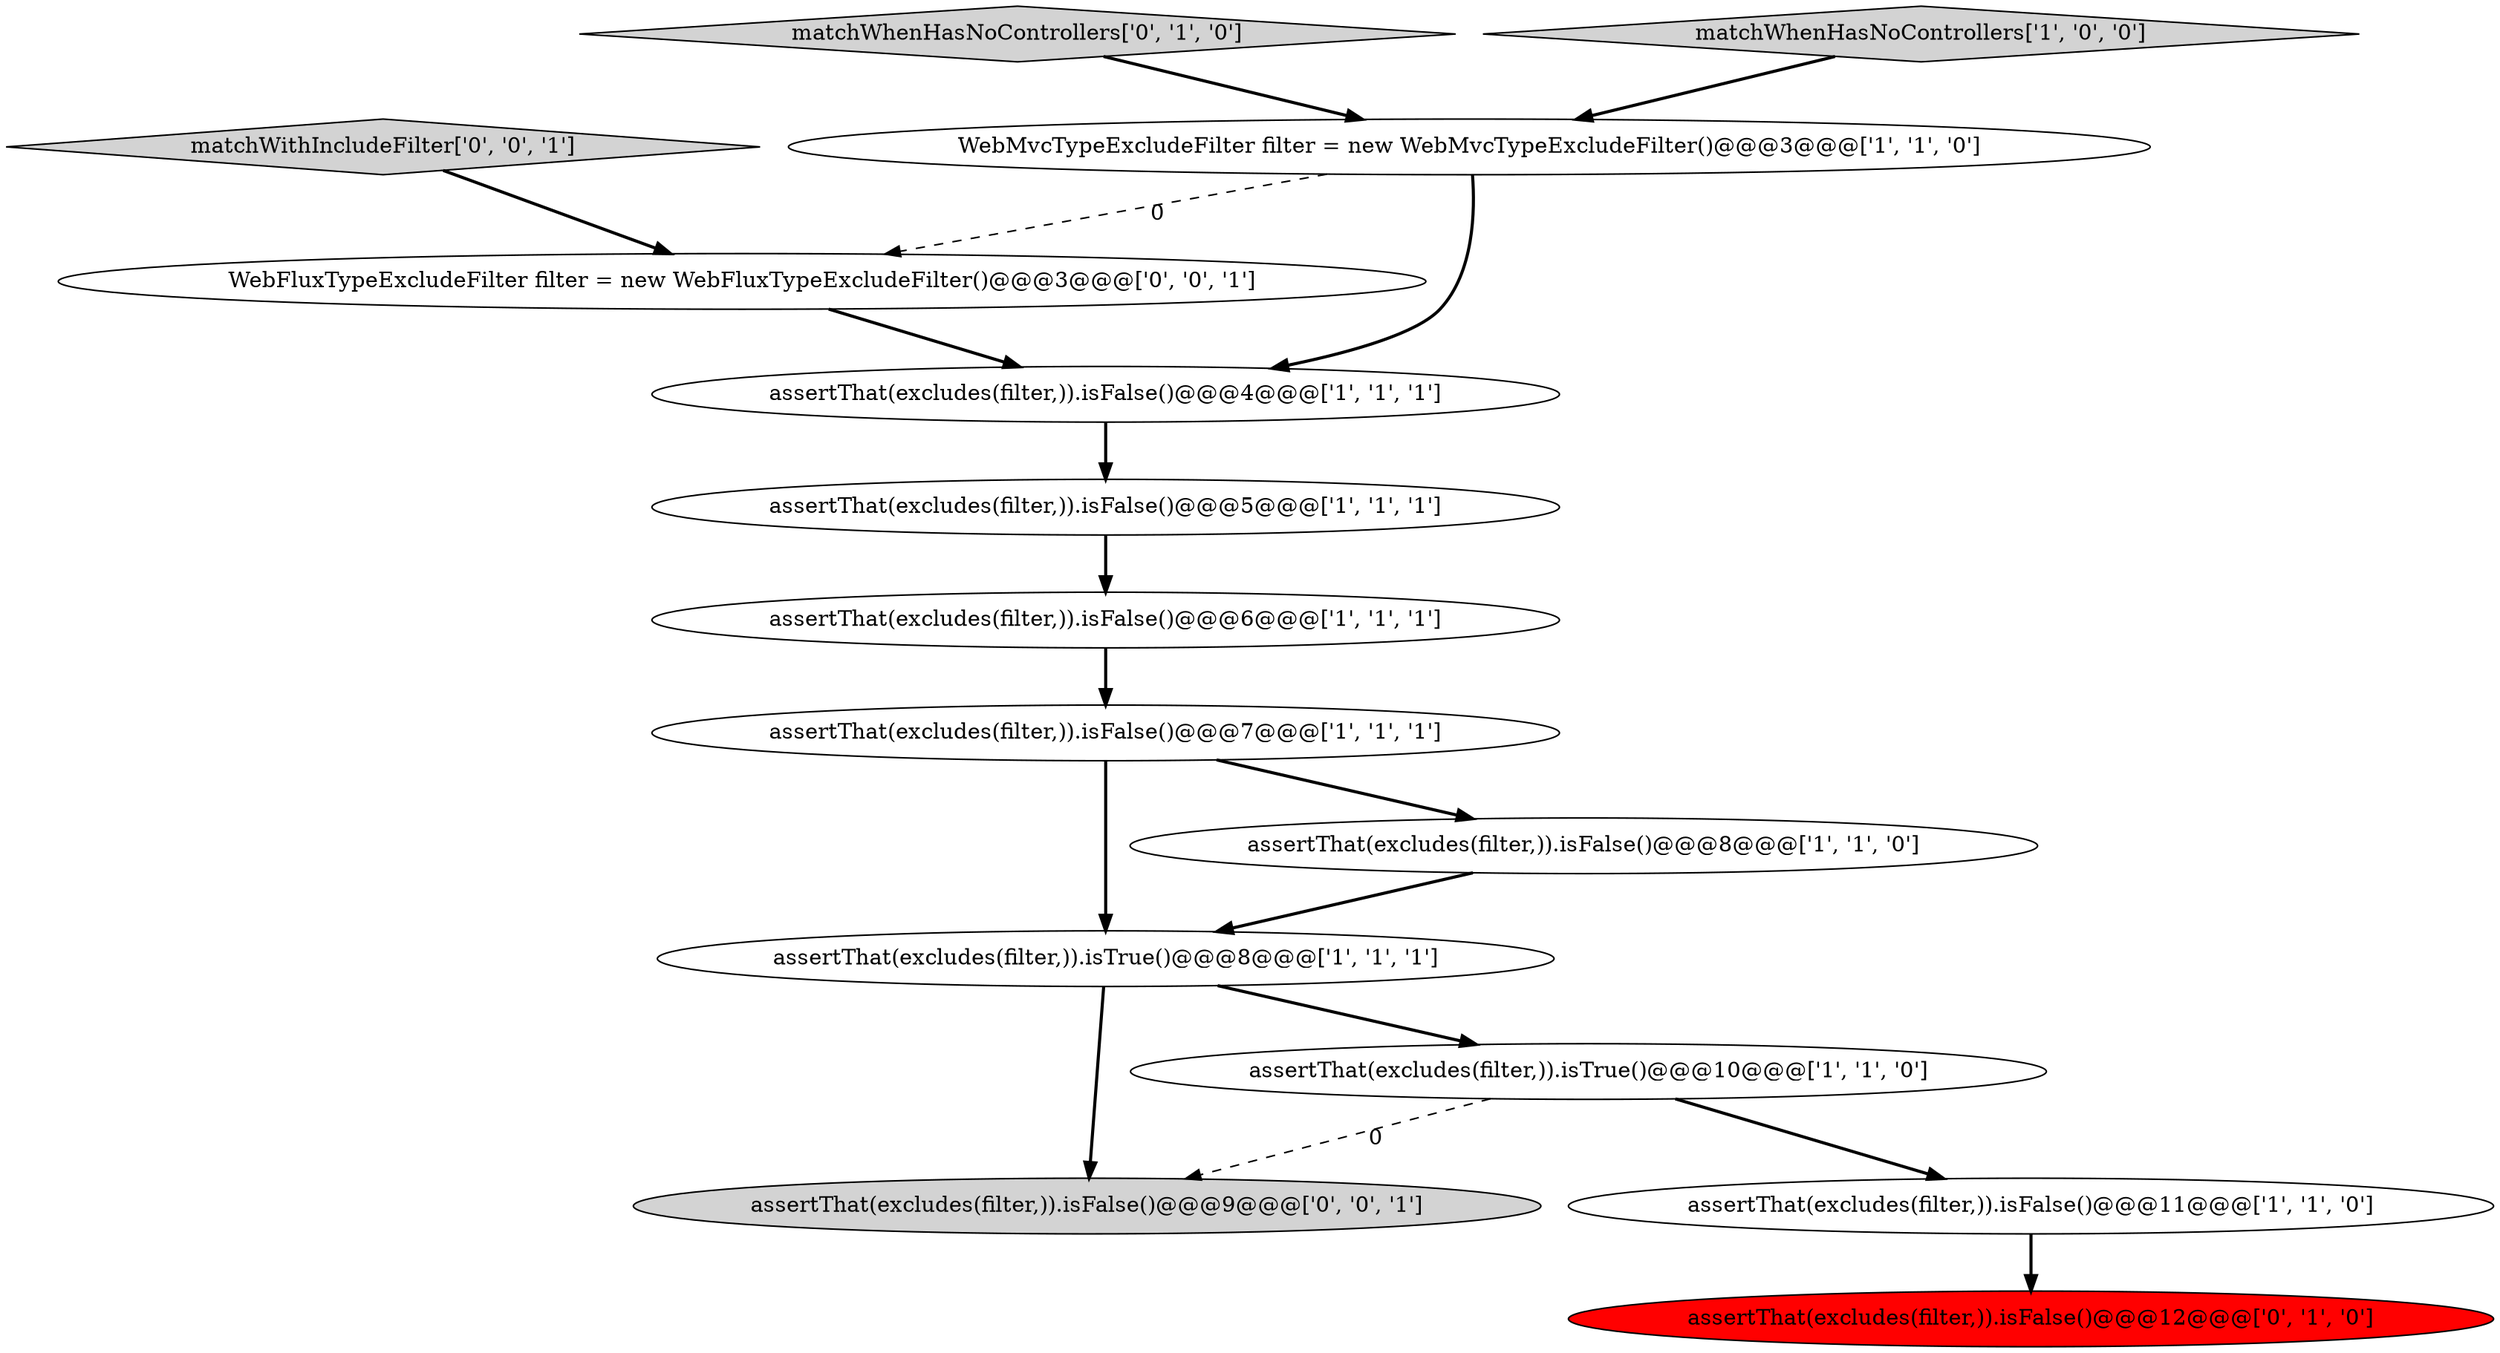 digraph {
13 [style = filled, label = "matchWithIncludeFilter['0', '0', '1']", fillcolor = lightgray, shape = diamond image = "AAA0AAABBB3BBB"];
12 [style = filled, label = "assertThat(excludes(filter,)).isFalse()@@@9@@@['0', '0', '1']", fillcolor = lightgray, shape = ellipse image = "AAA0AAABBB3BBB"];
4 [style = filled, label = "assertThat(excludes(filter,)).isTrue()@@@8@@@['1', '1', '1']", fillcolor = white, shape = ellipse image = "AAA0AAABBB1BBB"];
10 [style = filled, label = "matchWhenHasNoControllers['0', '1', '0']", fillcolor = lightgray, shape = diamond image = "AAA0AAABBB2BBB"];
11 [style = filled, label = "assertThat(excludes(filter,)).isFalse()@@@12@@@['0', '1', '0']", fillcolor = red, shape = ellipse image = "AAA1AAABBB2BBB"];
2 [style = filled, label = "assertThat(excludes(filter,)).isTrue()@@@10@@@['1', '1', '0']", fillcolor = white, shape = ellipse image = "AAA0AAABBB1BBB"];
7 [style = filled, label = "assertThat(excludes(filter,)).isFalse()@@@6@@@['1', '1', '1']", fillcolor = white, shape = ellipse image = "AAA0AAABBB1BBB"];
1 [style = filled, label = "assertThat(excludes(filter,)).isFalse()@@@11@@@['1', '1', '0']", fillcolor = white, shape = ellipse image = "AAA0AAABBB1BBB"];
0 [style = filled, label = "WebMvcTypeExcludeFilter filter = new WebMvcTypeExcludeFilter()@@@3@@@['1', '1', '0']", fillcolor = white, shape = ellipse image = "AAA0AAABBB1BBB"];
6 [style = filled, label = "matchWhenHasNoControllers['1', '0', '0']", fillcolor = lightgray, shape = diamond image = "AAA0AAABBB1BBB"];
3 [style = filled, label = "assertThat(excludes(filter,)).isFalse()@@@8@@@['1', '1', '0']", fillcolor = white, shape = ellipse image = "AAA0AAABBB1BBB"];
8 [style = filled, label = "assertThat(excludes(filter,)).isFalse()@@@4@@@['1', '1', '1']", fillcolor = white, shape = ellipse image = "AAA0AAABBB1BBB"];
9 [style = filled, label = "assertThat(excludes(filter,)).isFalse()@@@5@@@['1', '1', '1']", fillcolor = white, shape = ellipse image = "AAA0AAABBB1BBB"];
14 [style = filled, label = "WebFluxTypeExcludeFilter filter = new WebFluxTypeExcludeFilter()@@@3@@@['0', '0', '1']", fillcolor = white, shape = ellipse image = "AAA0AAABBB3BBB"];
5 [style = filled, label = "assertThat(excludes(filter,)).isFalse()@@@7@@@['1', '1', '1']", fillcolor = white, shape = ellipse image = "AAA0AAABBB1BBB"];
5->3 [style = bold, label=""];
4->12 [style = bold, label=""];
0->14 [style = dashed, label="0"];
2->12 [style = dashed, label="0"];
7->5 [style = bold, label=""];
14->8 [style = bold, label=""];
6->0 [style = bold, label=""];
5->4 [style = bold, label=""];
4->2 [style = bold, label=""];
9->7 [style = bold, label=""];
3->4 [style = bold, label=""];
13->14 [style = bold, label=""];
2->1 [style = bold, label=""];
10->0 [style = bold, label=""];
1->11 [style = bold, label=""];
0->8 [style = bold, label=""];
8->9 [style = bold, label=""];
}
